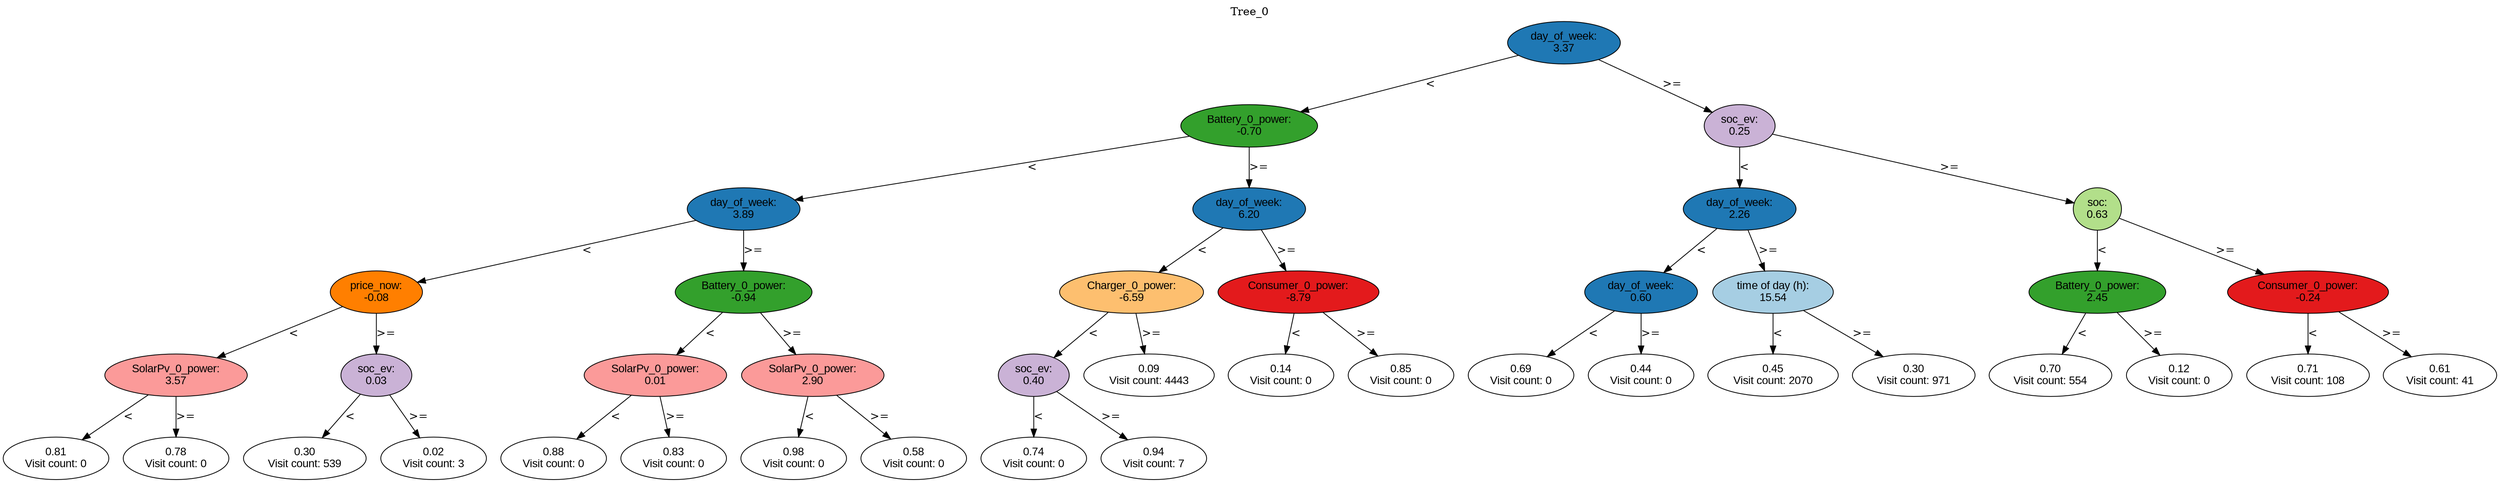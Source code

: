 digraph BST {
    node [fontname="Arial" style=filled colorscheme=paired12];
    0 [ label = "day_of_week:
3.37" fillcolor=2];
    1 [ label = "Battery_0_power:
-0.70" fillcolor=4];
    2 [ label = "day_of_week:
3.89" fillcolor=2];
    3 [ label = "price_now:
-0.08" fillcolor=8];
    4 [ label = "SolarPv_0_power:
3.57" fillcolor=5];
    5 [ label = "0.81
Visit count: 0" fillcolor=white];
    6 [ label = "0.78
Visit count: 0" fillcolor=white];
    7 [ label = "soc_ev:
0.03" fillcolor=9];
    8 [ label = "0.30
Visit count: 539" fillcolor=white];
    9 [ label = "0.02
Visit count: 3" fillcolor=white];
    10 [ label = "Battery_0_power:
-0.94" fillcolor=4];
    11 [ label = "SolarPv_0_power:
0.01" fillcolor=5];
    12 [ label = "0.88
Visit count: 0" fillcolor=white];
    13 [ label = "0.83
Visit count: 0" fillcolor=white];
    14 [ label = "SolarPv_0_power:
2.90" fillcolor=5];
    15 [ label = "0.98
Visit count: 0" fillcolor=white];
    16 [ label = "0.58
Visit count: 0" fillcolor=white];
    17 [ label = "day_of_week:
6.20" fillcolor=2];
    18 [ label = "Charger_0_power:
-6.59" fillcolor=7];
    19 [ label = "soc_ev:
0.40" fillcolor=9];
    20 [ label = "0.74
Visit count: 0" fillcolor=white];
    21 [ label = "0.94
Visit count: 7" fillcolor=white];
    22 [ label = "0.09
Visit count: 4443" fillcolor=white];
    23 [ label = "Consumer_0_power:
-8.79" fillcolor=6];
    24 [ label = "0.14
Visit count: 0" fillcolor=white];
    25 [ label = "0.85
Visit count: 0" fillcolor=white];
    26 [ label = "soc_ev:
0.25" fillcolor=9];
    27 [ label = "day_of_week:
2.26" fillcolor=2];
    28 [ label = "day_of_week:
0.60" fillcolor=2];
    29 [ label = "0.69
Visit count: 0" fillcolor=white];
    30 [ label = "0.44
Visit count: 0" fillcolor=white];
    31 [ label = "time of day (h):
15.54" fillcolor=1];
    32 [ label = "0.45
Visit count: 2070" fillcolor=white];
    33 [ label = "0.30
Visit count: 971" fillcolor=white];
    34 [ label = "soc:
0.63" fillcolor=3];
    35 [ label = "Battery_0_power:
2.45" fillcolor=4];
    36 [ label = "0.70
Visit count: 554" fillcolor=white];
    37 [ label = "0.12
Visit count: 0" fillcolor=white];
    38 [ label = "Consumer_0_power:
-0.24" fillcolor=6];
    39 [ label = "0.71
Visit count: 108" fillcolor=white];
    40 [ label = "0.61
Visit count: 41" fillcolor=white];

    0  -> 1[ label = "<"];
    0  -> 26[ label = ">="];
    1  -> 2[ label = "<"];
    1  -> 17[ label = ">="];
    2  -> 3[ label = "<"];
    2  -> 10[ label = ">="];
    3  -> 4[ label = "<"];
    3  -> 7[ label = ">="];
    4  -> 5[ label = "<"];
    4  -> 6[ label = ">="];
    7  -> 8[ label = "<"];
    7  -> 9[ label = ">="];
    10  -> 11[ label = "<"];
    10  -> 14[ label = ">="];
    11  -> 12[ label = "<"];
    11  -> 13[ label = ">="];
    14  -> 15[ label = "<"];
    14  -> 16[ label = ">="];
    17  -> 18[ label = "<"];
    17  -> 23[ label = ">="];
    18  -> 19[ label = "<"];
    18  -> 22[ label = ">="];
    19  -> 20[ label = "<"];
    19  -> 21[ label = ">="];
    23  -> 24[ label = "<"];
    23  -> 25[ label = ">="];
    26  -> 27[ label = "<"];
    26  -> 34[ label = ">="];
    27  -> 28[ label = "<"];
    27  -> 31[ label = ">="];
    28  -> 29[ label = "<"];
    28  -> 30[ label = ">="];
    31  -> 32[ label = "<"];
    31  -> 33[ label = ">="];
    34  -> 35[ label = "<"];
    34  -> 38[ label = ">="];
    35  -> 36[ label = "<"];
    35  -> 37[ label = ">="];
    38  -> 39[ label = "<"];
    38  -> 40[ label = ">="];

    labelloc="t";
    label="Tree_0";
}